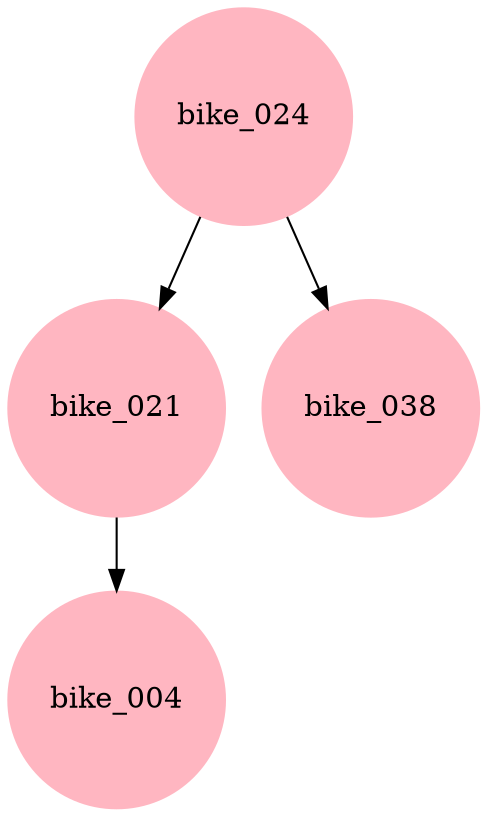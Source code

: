 digraph G
{
     node[shape = circle]
     node[style = filled]
     node[fillcolor = "#FFB6C1"]
     node[color = "#FFB6C1"]
     edge[color = "#000000"]
bike_024->bike_021->bike_004

bike_024->bike_038

}